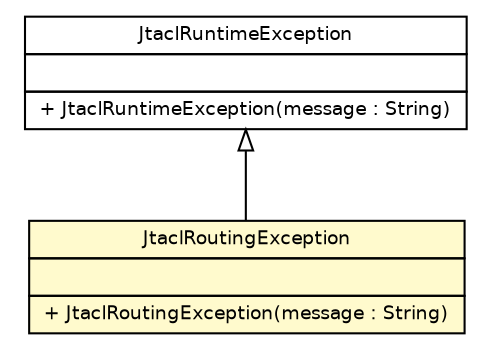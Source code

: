 #!/usr/local/bin/dot
#
# Class diagram 
# Generated by UmlGraph version 4.6 (http://www.spinellis.gr/sw/umlgraph)
#

digraph G {
	edge [fontname="Helvetica",fontsize=10,labelfontname="Helvetica",labelfontsize=10];
	node [fontname="Helvetica",fontsize=10,shape=plaintext];
	// fr.univrennes1.cri.jtacl.core.exceptions.JtaclRoutingException
	c5083 [label=<<table border="0" cellborder="1" cellspacing="0" cellpadding="2" port="p" bgcolor="lemonChiffon" href="./JtaclRoutingException.html">
		<tr><td><table border="0" cellspacing="0" cellpadding="1">
			<tr><td> JtaclRoutingException </td></tr>
		</table></td></tr>
		<tr><td><table border="0" cellspacing="0" cellpadding="1">
			<tr><td align="left">  </td></tr>
		</table></td></tr>
		<tr><td><table border="0" cellspacing="0" cellpadding="1">
			<tr><td align="left"> + JtaclRoutingException(message : String) </td></tr>
		</table></td></tr>
		</table>>, fontname="Helvetica", fontcolor="black", fontsize=9.0];
	// fr.univrennes1.cri.jtacl.core.exceptions.JtaclRuntimeException
	c5086 [label=<<table border="0" cellborder="1" cellspacing="0" cellpadding="2" port="p" href="./JtaclRuntimeException.html">
		<tr><td><table border="0" cellspacing="0" cellpadding="1">
			<tr><td> JtaclRuntimeException </td></tr>
		</table></td></tr>
		<tr><td><table border="0" cellspacing="0" cellpadding="1">
			<tr><td align="left">  </td></tr>
		</table></td></tr>
		<tr><td><table border="0" cellspacing="0" cellpadding="1">
			<tr><td align="left"> + JtaclRuntimeException(message : String) </td></tr>
		</table></td></tr>
		</table>>, fontname="Helvetica", fontcolor="black", fontsize=9.0];
	//fr.univrennes1.cri.jtacl.core.exceptions.JtaclRoutingException extends fr.univrennes1.cri.jtacl.core.exceptions.JtaclRuntimeException
	c5086:p -> c5083:p [dir=back,arrowtail=empty];
}

